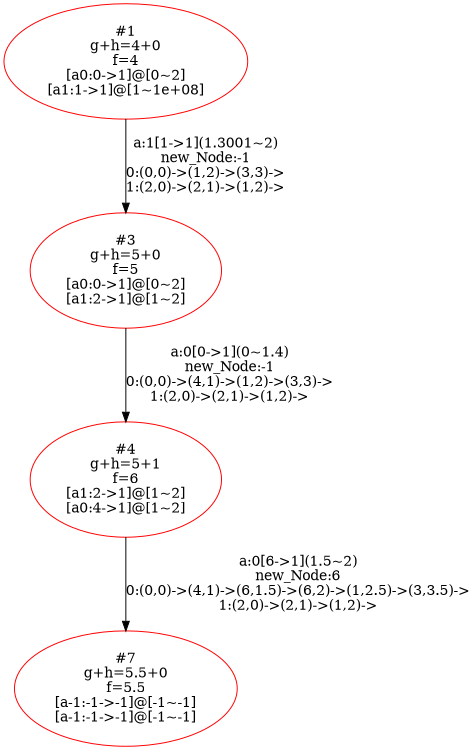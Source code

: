 digraph G {
size = "5,5";
center = true;
1 [label="#1
g+h=4+0
f=4
[a0:0->1]@[0~2]
[a1:1->1]@[1~1e+08]
"]
3 [label="#3
g+h=5+0
f=5
[a0:0->1]@[0~2]
[a1:2->1]@[1~2]
"]
1 -> 3 [label="a:1[1->1](1.3001~2)
new_Node:-1
0:(0,0)->(1,2)->(3,3)->
1:(2,0)->(2,1)->(1,2)->
"]
4 [label="#4
g+h=5+1
f=6
[a1:2->1]@[1~2]
[a0:4->1]@[1~2]
"]
3 -> 4 [label="a:0[0->1](0~1.4)
new_Node:-1
0:(0,0)->(4,1)->(1,2)->(3,3)->
1:(2,0)->(2,1)->(1,2)->
"]
7 [label="#7
g+h=5.5+0
f=5.5
[a-1:-1->-1]@[-1~-1]
[a-1:-1->-1]@[-1~-1]
"]
4 -> 7 [label="a:0[6->1](1.5~2)
new_Node:6
0:(0,0)->(4,1)->(6,1.5)->(6,2)->(1,2.5)->(3,3.5)->
1:(2,0)->(2,1)->(1,2)->
"]
7 [color=red]
4 [color=red]
3 [color=red]
1 [color=red]
}
